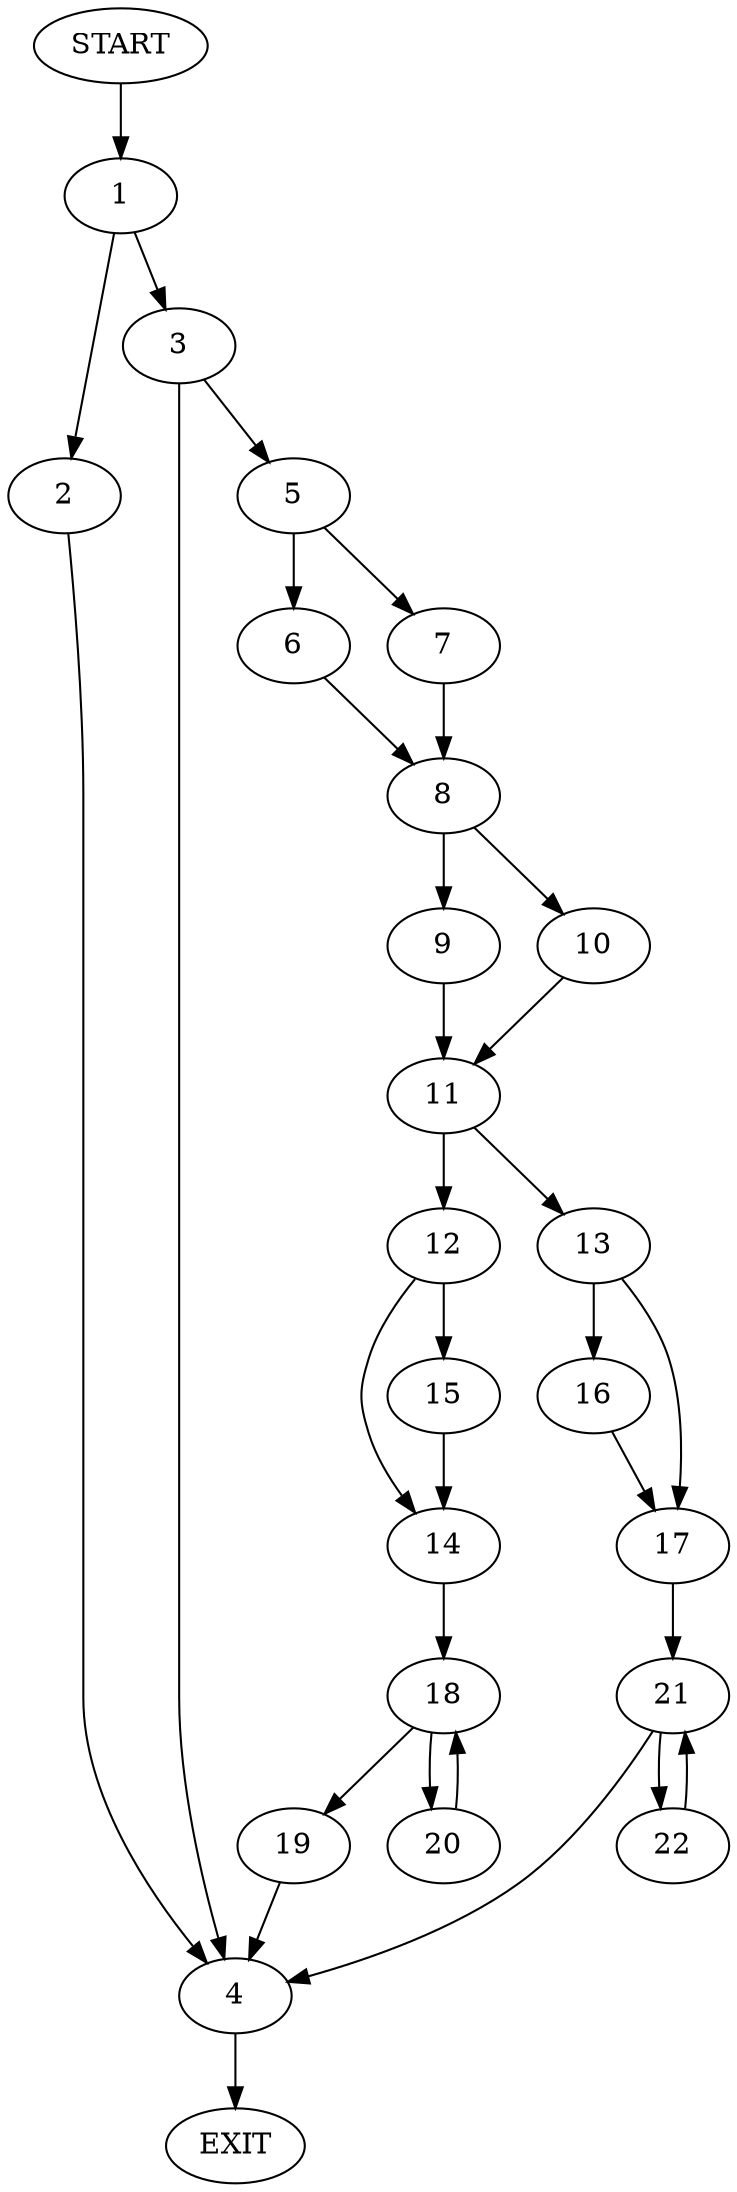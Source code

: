 digraph {
0 [label="START"]
23 [label="EXIT"]
0 -> 1
1 -> 2
1 -> 3
2 -> 4
3 -> 5
3 -> 4
4 -> 23
5 -> 6
5 -> 7
7 -> 8
6 -> 8
8 -> 9
8 -> 10
10 -> 11
9 -> 11
11 -> 12
11 -> 13
12 -> 14
12 -> 15
13 -> 16
13 -> 17
15 -> 14
14 -> 18
18 -> 19
18 -> 20
19 -> 4
20 -> 18
17 -> 21
16 -> 17
21 -> 22
21 -> 4
22 -> 21
}
